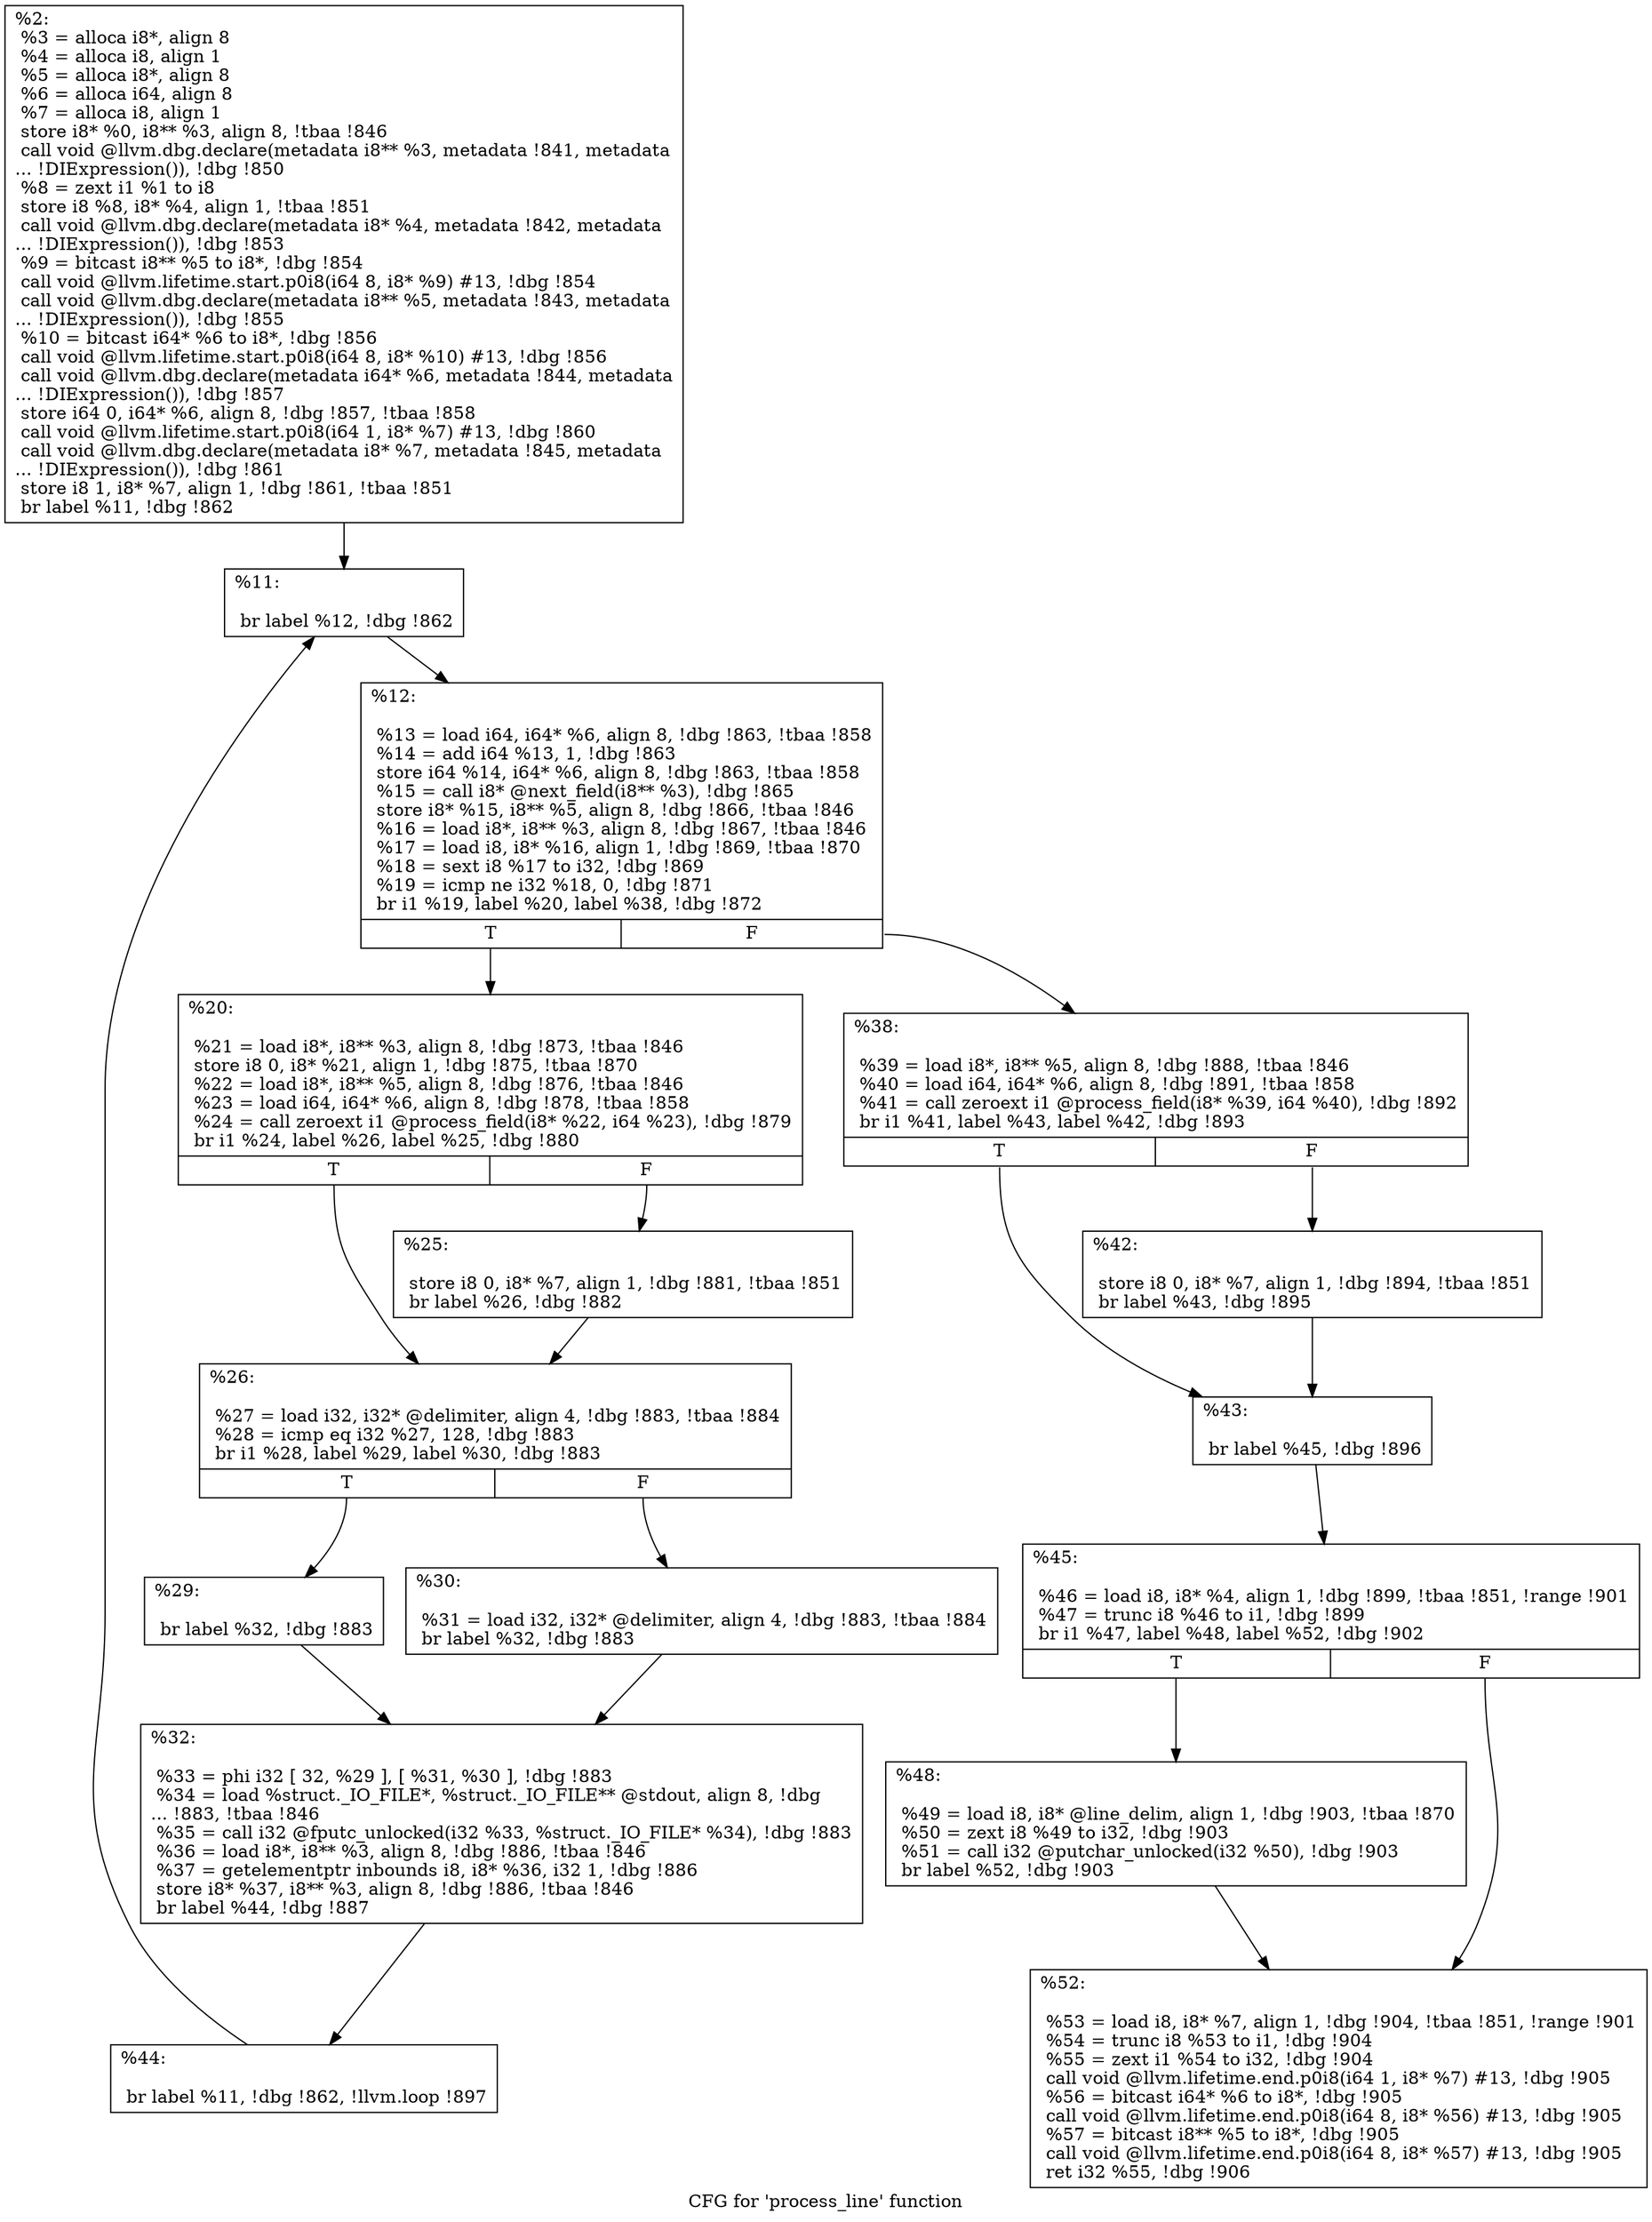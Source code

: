 digraph "CFG for 'process_line' function" {
	label="CFG for 'process_line' function";

	Node0xaa35b0 [shape=record,label="{%2:\l  %3 = alloca i8*, align 8\l  %4 = alloca i8, align 1\l  %5 = alloca i8*, align 8\l  %6 = alloca i64, align 8\l  %7 = alloca i8, align 1\l  store i8* %0, i8** %3, align 8, !tbaa !846\l  call void @llvm.dbg.declare(metadata i8** %3, metadata !841, metadata\l... !DIExpression()), !dbg !850\l  %8 = zext i1 %1 to i8\l  store i8 %8, i8* %4, align 1, !tbaa !851\l  call void @llvm.dbg.declare(metadata i8* %4, metadata !842, metadata\l... !DIExpression()), !dbg !853\l  %9 = bitcast i8** %5 to i8*, !dbg !854\l  call void @llvm.lifetime.start.p0i8(i64 8, i8* %9) #13, !dbg !854\l  call void @llvm.dbg.declare(metadata i8** %5, metadata !843, metadata\l... !DIExpression()), !dbg !855\l  %10 = bitcast i64* %6 to i8*, !dbg !856\l  call void @llvm.lifetime.start.p0i8(i64 8, i8* %10) #13, !dbg !856\l  call void @llvm.dbg.declare(metadata i64* %6, metadata !844, metadata\l... !DIExpression()), !dbg !857\l  store i64 0, i64* %6, align 8, !dbg !857, !tbaa !858\l  call void @llvm.lifetime.start.p0i8(i64 1, i8* %7) #13, !dbg !860\l  call void @llvm.dbg.declare(metadata i8* %7, metadata !845, metadata\l... !DIExpression()), !dbg !861\l  store i8 1, i8* %7, align 1, !dbg !861, !tbaa !851\l  br label %11, !dbg !862\l}"];
	Node0xaa35b0 -> Node0xaa43d0;
	Node0xaa43d0 [shape=record,label="{%11:\l\l  br label %12, !dbg !862\l}"];
	Node0xaa43d0 -> Node0xaa4420;
	Node0xaa4420 [shape=record,label="{%12:\l\l  %13 = load i64, i64* %6, align 8, !dbg !863, !tbaa !858\l  %14 = add i64 %13, 1, !dbg !863\l  store i64 %14, i64* %6, align 8, !dbg !863, !tbaa !858\l  %15 = call i8* @next_field(i8** %3), !dbg !865\l  store i8* %15, i8** %5, align 8, !dbg !866, !tbaa !846\l  %16 = load i8*, i8** %3, align 8, !dbg !867, !tbaa !846\l  %17 = load i8, i8* %16, align 1, !dbg !869, !tbaa !870\l  %18 = sext i8 %17 to i32, !dbg !869\l  %19 = icmp ne i32 %18, 0, !dbg !871\l  br i1 %19, label %20, label %38, !dbg !872\l|{<s0>T|<s1>F}}"];
	Node0xaa4420:s0 -> Node0xaa4470;
	Node0xaa4420:s1 -> Node0xaa4650;
	Node0xaa4470 [shape=record,label="{%20:\l\l  %21 = load i8*, i8** %3, align 8, !dbg !873, !tbaa !846\l  store i8 0, i8* %21, align 1, !dbg !875, !tbaa !870\l  %22 = load i8*, i8** %5, align 8, !dbg !876, !tbaa !846\l  %23 = load i64, i64* %6, align 8, !dbg !878, !tbaa !858\l  %24 = call zeroext i1 @process_field(i8* %22, i64 %23), !dbg !879\l  br i1 %24, label %26, label %25, !dbg !880\l|{<s0>T|<s1>F}}"];
	Node0xaa4470:s0 -> Node0xaa4510;
	Node0xaa4470:s1 -> Node0xaa44c0;
	Node0xaa44c0 [shape=record,label="{%25:\l\l  store i8 0, i8* %7, align 1, !dbg !881, !tbaa !851\l  br label %26, !dbg !882\l}"];
	Node0xaa44c0 -> Node0xaa4510;
	Node0xaa4510 [shape=record,label="{%26:\l\l  %27 = load i32, i32* @delimiter, align 4, !dbg !883, !tbaa !884\l  %28 = icmp eq i32 %27, 128, !dbg !883\l  br i1 %28, label %29, label %30, !dbg !883\l|{<s0>T|<s1>F}}"];
	Node0xaa4510:s0 -> Node0xaa4560;
	Node0xaa4510:s1 -> Node0xaa45b0;
	Node0xaa4560 [shape=record,label="{%29:\l\l  br label %32, !dbg !883\l}"];
	Node0xaa4560 -> Node0xaa4600;
	Node0xaa45b0 [shape=record,label="{%30:\l\l  %31 = load i32, i32* @delimiter, align 4, !dbg !883, !tbaa !884\l  br label %32, !dbg !883\l}"];
	Node0xaa45b0 -> Node0xaa4600;
	Node0xaa4600 [shape=record,label="{%32:\l\l  %33 = phi i32 [ 32, %29 ], [ %31, %30 ], !dbg !883\l  %34 = load %struct._IO_FILE*, %struct._IO_FILE** @stdout, align 8, !dbg\l... !883, !tbaa !846\l  %35 = call i32 @fputc_unlocked(i32 %33, %struct._IO_FILE* %34), !dbg !883\l  %36 = load i8*, i8** %3, align 8, !dbg !886, !tbaa !846\l  %37 = getelementptr inbounds i8, i8* %36, i32 1, !dbg !886\l  store i8* %37, i8** %3, align 8, !dbg !886, !tbaa !846\l  br label %44, !dbg !887\l}"];
	Node0xaa4600 -> Node0xaa4740;
	Node0xaa4650 [shape=record,label="{%38:\l\l  %39 = load i8*, i8** %5, align 8, !dbg !888, !tbaa !846\l  %40 = load i64, i64* %6, align 8, !dbg !891, !tbaa !858\l  %41 = call zeroext i1 @process_field(i8* %39, i64 %40), !dbg !892\l  br i1 %41, label %43, label %42, !dbg !893\l|{<s0>T|<s1>F}}"];
	Node0xaa4650:s0 -> Node0xaa46f0;
	Node0xaa4650:s1 -> Node0xaa46a0;
	Node0xaa46a0 [shape=record,label="{%42:\l\l  store i8 0, i8* %7, align 1, !dbg !894, !tbaa !851\l  br label %43, !dbg !895\l}"];
	Node0xaa46a0 -> Node0xaa46f0;
	Node0xaa46f0 [shape=record,label="{%43:\l\l  br label %45, !dbg !896\l}"];
	Node0xaa46f0 -> Node0xaa4790;
	Node0xaa4740 [shape=record,label="{%44:\l\l  br label %11, !dbg !862, !llvm.loop !897\l}"];
	Node0xaa4740 -> Node0xaa43d0;
	Node0xaa4790 [shape=record,label="{%45:\l\l  %46 = load i8, i8* %4, align 1, !dbg !899, !tbaa !851, !range !901\l  %47 = trunc i8 %46 to i1, !dbg !899\l  br i1 %47, label %48, label %52, !dbg !902\l|{<s0>T|<s1>F}}"];
	Node0xaa4790:s0 -> Node0xaa47e0;
	Node0xaa4790:s1 -> Node0xaa4830;
	Node0xaa47e0 [shape=record,label="{%48:\l\l  %49 = load i8, i8* @line_delim, align 1, !dbg !903, !tbaa !870\l  %50 = zext i8 %49 to i32, !dbg !903\l  %51 = call i32 @putchar_unlocked(i32 %50), !dbg !903\l  br label %52, !dbg !903\l}"];
	Node0xaa47e0 -> Node0xaa4830;
	Node0xaa4830 [shape=record,label="{%52:\l\l  %53 = load i8, i8* %7, align 1, !dbg !904, !tbaa !851, !range !901\l  %54 = trunc i8 %53 to i1, !dbg !904\l  %55 = zext i1 %54 to i32, !dbg !904\l  call void @llvm.lifetime.end.p0i8(i64 1, i8* %7) #13, !dbg !905\l  %56 = bitcast i64* %6 to i8*, !dbg !905\l  call void @llvm.lifetime.end.p0i8(i64 8, i8* %56) #13, !dbg !905\l  %57 = bitcast i8** %5 to i8*, !dbg !905\l  call void @llvm.lifetime.end.p0i8(i64 8, i8* %57) #13, !dbg !905\l  ret i32 %55, !dbg !906\l}"];
}
